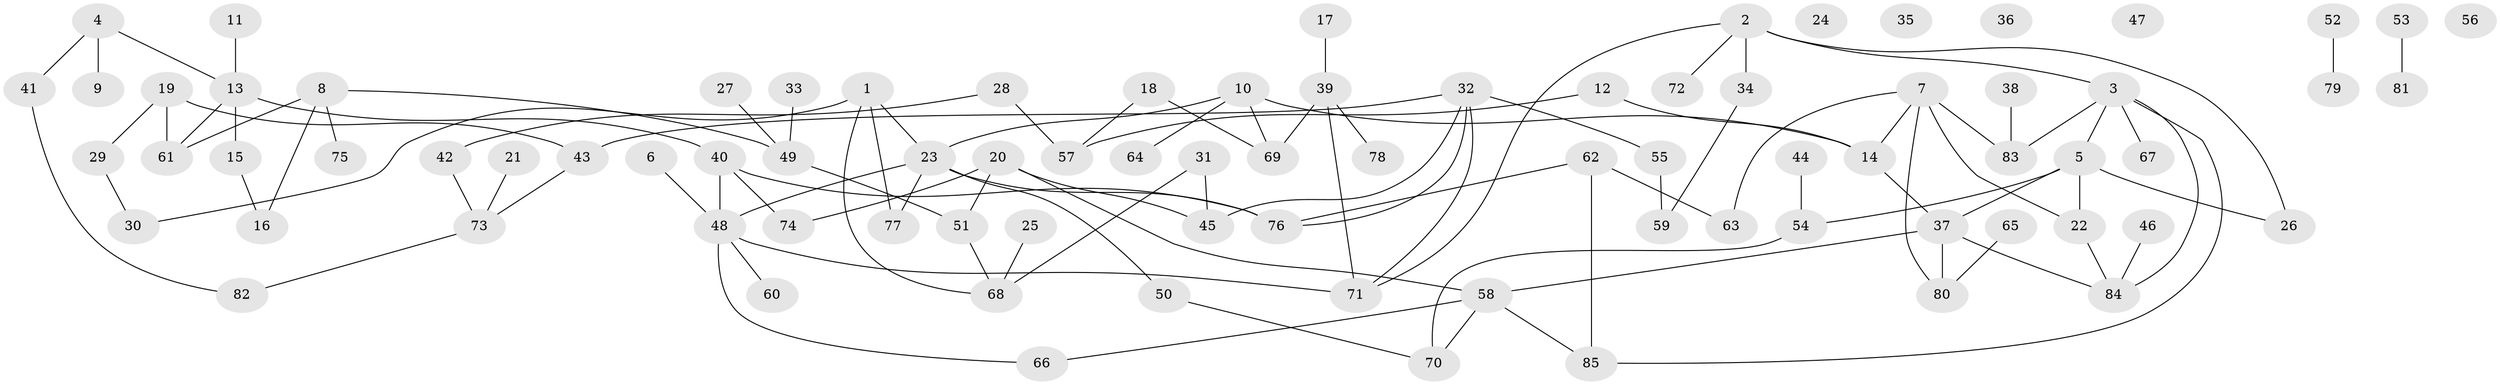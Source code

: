 // coarse degree distribution, {1: 0.35294117647058826, 2: 0.2549019607843137, 4: 0.13725490196078433, 0: 0.09803921568627451, 3: 0.058823529411764705, 5: 0.0392156862745098, 8: 0.0392156862745098, 9: 0.0196078431372549}
// Generated by graph-tools (version 1.1) at 2025/44/03/04/25 21:44:10]
// undirected, 85 vertices, 106 edges
graph export_dot {
graph [start="1"]
  node [color=gray90,style=filled];
  1;
  2;
  3;
  4;
  5;
  6;
  7;
  8;
  9;
  10;
  11;
  12;
  13;
  14;
  15;
  16;
  17;
  18;
  19;
  20;
  21;
  22;
  23;
  24;
  25;
  26;
  27;
  28;
  29;
  30;
  31;
  32;
  33;
  34;
  35;
  36;
  37;
  38;
  39;
  40;
  41;
  42;
  43;
  44;
  45;
  46;
  47;
  48;
  49;
  50;
  51;
  52;
  53;
  54;
  55;
  56;
  57;
  58;
  59;
  60;
  61;
  62;
  63;
  64;
  65;
  66;
  67;
  68;
  69;
  70;
  71;
  72;
  73;
  74;
  75;
  76;
  77;
  78;
  79;
  80;
  81;
  82;
  83;
  84;
  85;
  1 -- 23;
  1 -- 30;
  1 -- 68;
  1 -- 77;
  2 -- 3;
  2 -- 26;
  2 -- 34;
  2 -- 71;
  2 -- 72;
  3 -- 5;
  3 -- 67;
  3 -- 83;
  3 -- 84;
  3 -- 85;
  4 -- 9;
  4 -- 13;
  4 -- 41;
  5 -- 22;
  5 -- 26;
  5 -- 37;
  5 -- 54;
  6 -- 48;
  7 -- 14;
  7 -- 22;
  7 -- 63;
  7 -- 80;
  7 -- 83;
  8 -- 16;
  8 -- 49;
  8 -- 61;
  8 -- 75;
  10 -- 14;
  10 -- 23;
  10 -- 64;
  10 -- 69;
  11 -- 13;
  12 -- 14;
  12 -- 57;
  13 -- 15;
  13 -- 40;
  13 -- 61;
  14 -- 37;
  15 -- 16;
  17 -- 39;
  18 -- 57;
  18 -- 69;
  19 -- 29;
  19 -- 43;
  19 -- 61;
  20 -- 45;
  20 -- 51;
  20 -- 58;
  20 -- 74;
  21 -- 73;
  22 -- 84;
  23 -- 48;
  23 -- 50;
  23 -- 76;
  23 -- 77;
  25 -- 68;
  27 -- 49;
  28 -- 42;
  28 -- 57;
  29 -- 30;
  31 -- 45;
  31 -- 68;
  32 -- 43;
  32 -- 45;
  32 -- 55;
  32 -- 71;
  32 -- 76;
  33 -- 49;
  34 -- 59;
  37 -- 58;
  37 -- 80;
  37 -- 84;
  38 -- 83;
  39 -- 69;
  39 -- 71;
  39 -- 78;
  40 -- 48;
  40 -- 74;
  40 -- 76;
  41 -- 82;
  42 -- 73;
  43 -- 73;
  44 -- 54;
  46 -- 84;
  48 -- 60;
  48 -- 66;
  48 -- 71;
  49 -- 51;
  50 -- 70;
  51 -- 68;
  52 -- 79;
  53 -- 81;
  54 -- 70;
  55 -- 59;
  58 -- 66;
  58 -- 70;
  58 -- 85;
  62 -- 63;
  62 -- 76;
  62 -- 85;
  65 -- 80;
  73 -- 82;
}
